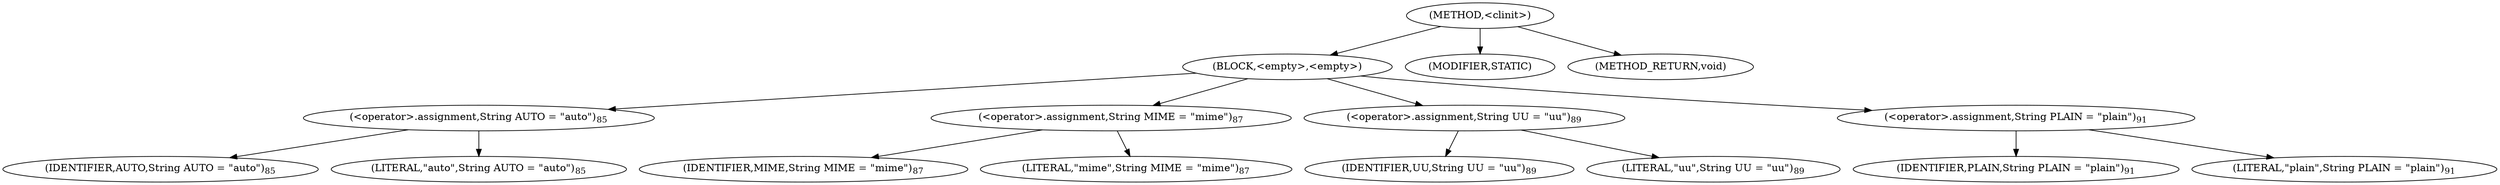 digraph "&lt;clinit&gt;" {  
"1142" [label = <(METHOD,&lt;clinit&gt;)> ]
"1143" [label = <(BLOCK,&lt;empty&gt;,&lt;empty&gt;)> ]
"1144" [label = <(&lt;operator&gt;.assignment,String AUTO = &quot;auto&quot;)<SUB>85</SUB>> ]
"1145" [label = <(IDENTIFIER,AUTO,String AUTO = &quot;auto&quot;)<SUB>85</SUB>> ]
"1146" [label = <(LITERAL,&quot;auto&quot;,String AUTO = &quot;auto&quot;)<SUB>85</SUB>> ]
"1147" [label = <(&lt;operator&gt;.assignment,String MIME = &quot;mime&quot;)<SUB>87</SUB>> ]
"1148" [label = <(IDENTIFIER,MIME,String MIME = &quot;mime&quot;)<SUB>87</SUB>> ]
"1149" [label = <(LITERAL,&quot;mime&quot;,String MIME = &quot;mime&quot;)<SUB>87</SUB>> ]
"1150" [label = <(&lt;operator&gt;.assignment,String UU = &quot;uu&quot;)<SUB>89</SUB>> ]
"1151" [label = <(IDENTIFIER,UU,String UU = &quot;uu&quot;)<SUB>89</SUB>> ]
"1152" [label = <(LITERAL,&quot;uu&quot;,String UU = &quot;uu&quot;)<SUB>89</SUB>> ]
"1153" [label = <(&lt;operator&gt;.assignment,String PLAIN = &quot;plain&quot;)<SUB>91</SUB>> ]
"1154" [label = <(IDENTIFIER,PLAIN,String PLAIN = &quot;plain&quot;)<SUB>91</SUB>> ]
"1155" [label = <(LITERAL,&quot;plain&quot;,String PLAIN = &quot;plain&quot;)<SUB>91</SUB>> ]
"1156" [label = <(MODIFIER,STATIC)> ]
"1157" [label = <(METHOD_RETURN,void)> ]
  "1142" -> "1143" 
  "1142" -> "1156" 
  "1142" -> "1157" 
  "1143" -> "1144" 
  "1143" -> "1147" 
  "1143" -> "1150" 
  "1143" -> "1153" 
  "1144" -> "1145" 
  "1144" -> "1146" 
  "1147" -> "1148" 
  "1147" -> "1149" 
  "1150" -> "1151" 
  "1150" -> "1152" 
  "1153" -> "1154" 
  "1153" -> "1155" 
}
